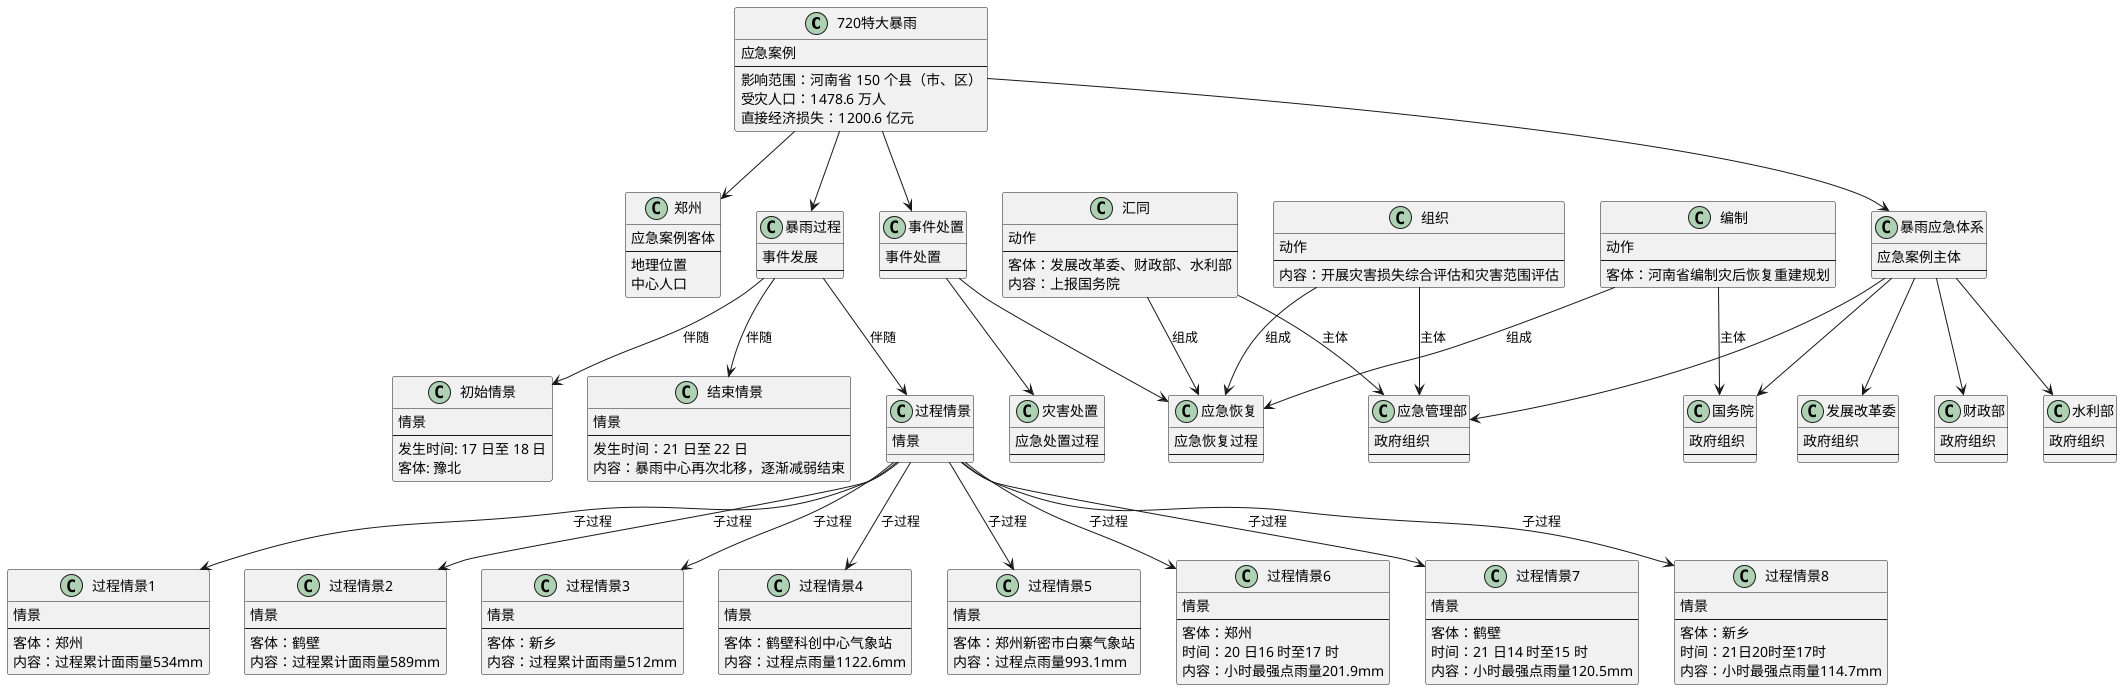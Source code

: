 @startuml

class 720特大暴雨 {
  应急案例
  ---
  影响范围：河南省 150 个县（市、区）
  受灾人口：1478.6 万人
  直接经济损失：1200.6 亿元
}

class 郑州 {
  应急案例客体
  ---
  地理位置
  中心人口
}


class 暴雨过程 {
  事件发展
  ---
}

class 初始情景 {
  情景
  ---
  发生时间: 17 日至 18 日
  客体: 豫北
}

class 结束情景 {
  情景
  ---
  发生时间：21 日至 22 日
  内容：暴雨中心再次北移，逐渐减弱结束
}

class 过程情景 {
  情景
}

class 过程情景1 {
  情景
  ---
  客体：郑州
  内容：过程累计面雨量534mm
}

class 过程情景2 {
  情景
  ---
  客体：鹤壁
  内容：过程累计面雨量589mm
}

class 过程情景3 {
  情景
  ---
  客体：新乡
  内容：过程累计面雨量512mm
}

class 过程情景4 {
  情景
  ---
  客体：鹤壁科创中心气象站
  内容：过程点雨量1122.6mm
}

class 过程情景5 {
  情景
  ---
  客体：郑州新密市白寨气象站
  内容：过程点雨量993.1mm
}

class 过程情景6 {
  情景
  ---
  客体：郑州
  时间：20 日16 时至17 时
  内容：小时最强点雨量201.9mm
}

class 过程情景7 {
  情景
  ---
  客体：鹤壁
  时间：21 日14 时至15 时
  内容：小时最强点雨量120.5mm
}

class 过程情景8 {
  情景
  ---
  客体：新乡
  时间：21日20时至17时
  内容：小时最强点雨量114.7mm
}

暴雨过程 --> 初始情景 : 伴随
暴雨过程 --> 过程情景 : 伴随
暴雨过程 --> 结束情景 : 伴随
过程情景 --> 过程情景1 : 子过程
过程情景 --> 过程情景2 : 子过程
过程情景 --> 过程情景3 : 子过程
过程情景 --> 过程情景4 : 子过程
过程情景 --> 过程情景5 : 子过程
过程情景 --> 过程情景6 : 子过程
过程情景 --> 过程情景7 : 子过程
过程情景 --> 过程情景8 : 子过程


class 暴雨应急体系 {
  应急案例主体
  ---
}

class 应急管理部 {
  政府组织
  ---
}

class 发展改革委 {
  政府组织
  ---
}

class 财政部 {
  政府组织
  ---
}

class 水利部 {
  政府组织
  ---
}

class 国务院 {
  政府组织
  ---
}





暴雨应急体系 --> 应急管理部
暴雨应急体系 --> 发展改革委
暴雨应急体系 --> 财政部
暴雨应急体系 --> 水利部
暴雨应急体系 --> 国务院

class 事件处置 {
  事件处置
  ---
}

class 灾害处置 {
  应急处置过程
  ---
}

事件处置 --> 灾害处置

class 应急恢复 {
  应急恢复过程
  ---
}

class 组织 {
  动作
  ---
  内容：开展灾害损失综合评估和灾害范围评估
}

class 汇同 {
  动作
  ---
  客体：发展改革委、财政部、水利部
  内容：上报国务院
}

class 编制 {
  动作
  ---
  客体：河南省编制灾后恢复重建规划
}

事件处置 --> 应急恢复
组织 --> 应急管理部 : 主体
汇同 --> 应急管理部 : 主体
编制 --> 国务院 : 主体
组织 --> 应急恢复 : 组成
汇同 --> 应急恢复 : 组成
编制 --> 应急恢复 : 组成

720特大暴雨 --> 事件处置


720特大暴雨 --> 郑州
720特大暴雨 --> 暴雨过程
720特大暴雨 --> 暴雨应急体系

@enduml